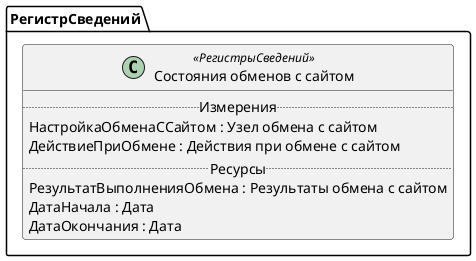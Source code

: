 ﻿@startuml СостоянияОбменовССайтом
'!include templates.wsd
'..\include templates.wsd
class РегистрСведений.СостоянияОбменовССайтом as "Состояния обменов с сайтом" <<РегистрыСведений>>
{
..Измерения..
НастройкаОбменаССайтом : Узел обмена с сайтом
ДействиеПриОбмене : Действия при обмене с сайтом
..Ресурсы..
РезультатВыполненияОбмена : Результаты обмена с сайтом
ДатаНачала : Дата
ДатаОкончания : Дата
}
@enduml
